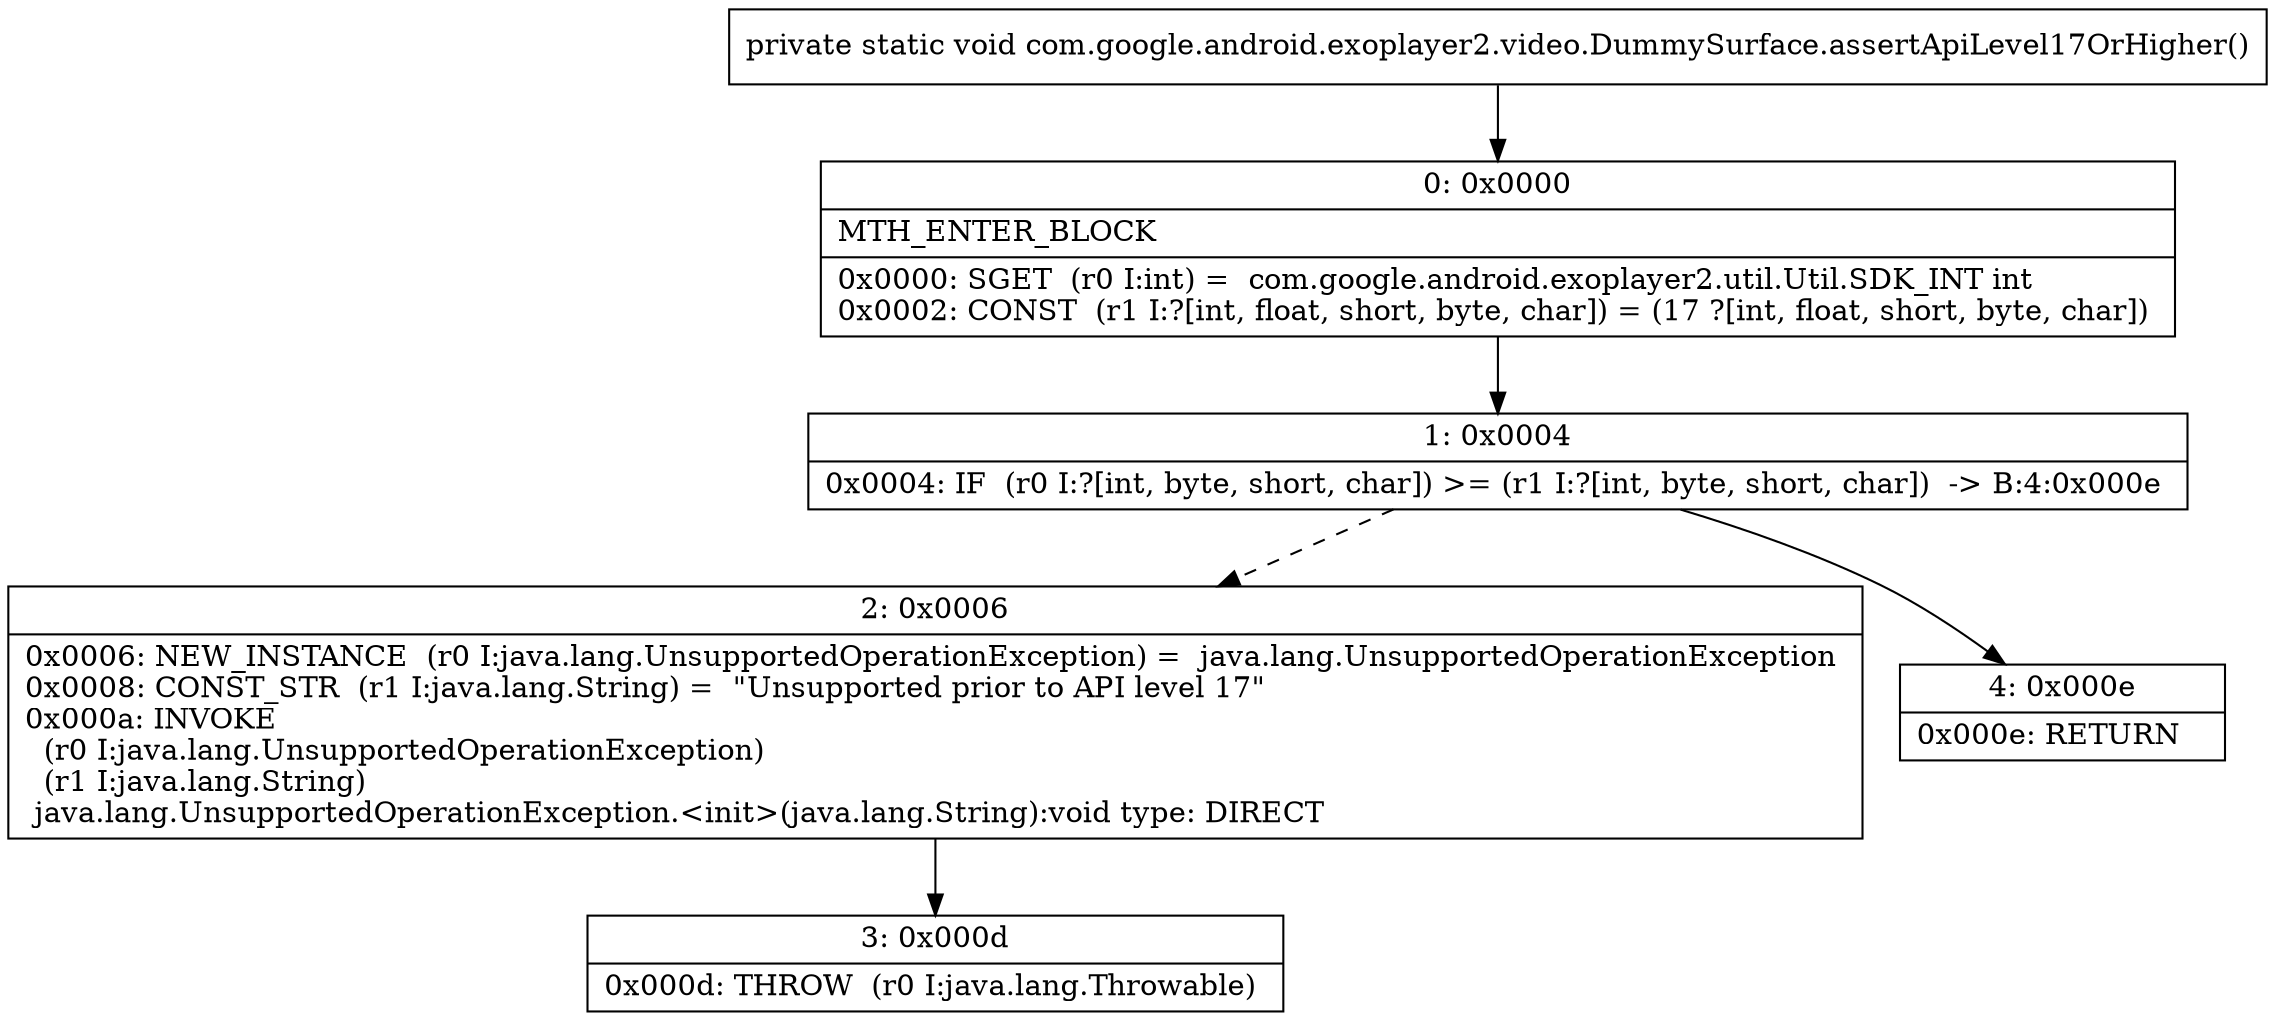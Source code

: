 digraph "CFG forcom.google.android.exoplayer2.video.DummySurface.assertApiLevel17OrHigher()V" {
Node_0 [shape=record,label="{0\:\ 0x0000|MTH_ENTER_BLOCK\l|0x0000: SGET  (r0 I:int) =  com.google.android.exoplayer2.util.Util.SDK_INT int \l0x0002: CONST  (r1 I:?[int, float, short, byte, char]) = (17 ?[int, float, short, byte, char]) \l}"];
Node_1 [shape=record,label="{1\:\ 0x0004|0x0004: IF  (r0 I:?[int, byte, short, char]) \>= (r1 I:?[int, byte, short, char])  \-\> B:4:0x000e \l}"];
Node_2 [shape=record,label="{2\:\ 0x0006|0x0006: NEW_INSTANCE  (r0 I:java.lang.UnsupportedOperationException) =  java.lang.UnsupportedOperationException \l0x0008: CONST_STR  (r1 I:java.lang.String) =  \"Unsupported prior to API level 17\" \l0x000a: INVOKE  \l  (r0 I:java.lang.UnsupportedOperationException)\l  (r1 I:java.lang.String)\l java.lang.UnsupportedOperationException.\<init\>(java.lang.String):void type: DIRECT \l}"];
Node_3 [shape=record,label="{3\:\ 0x000d|0x000d: THROW  (r0 I:java.lang.Throwable) \l}"];
Node_4 [shape=record,label="{4\:\ 0x000e|0x000e: RETURN   \l}"];
MethodNode[shape=record,label="{private static void com.google.android.exoplayer2.video.DummySurface.assertApiLevel17OrHigher() }"];
MethodNode -> Node_0;
Node_0 -> Node_1;
Node_1 -> Node_2[style=dashed];
Node_1 -> Node_4;
Node_2 -> Node_3;
}

